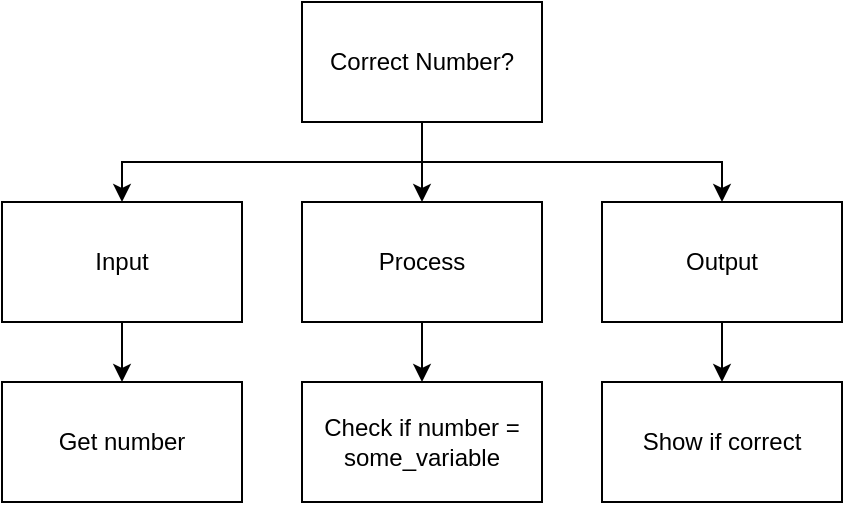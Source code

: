 <mxfile version="14.6.11" type="github">
  <diagram id="Cp1j5-uVQbLEjNZlBwps" name="Page-1">
    <mxGraphModel dx="582" dy="415" grid="1" gridSize="10" guides="1" tooltips="1" connect="1" arrows="1" fold="1" page="1" pageScale="1" pageWidth="850" pageHeight="1100" math="0" shadow="0">
      <root>
        <mxCell id="0" />
        <mxCell id="1" parent="0" />
        <mxCell id="dkfDKsusUFSESO2IqrAy-8" style="edgeStyle=orthogonalEdgeStyle;rounded=0;orthogonalLoop=1;jettySize=auto;html=1;exitX=0.5;exitY=1;exitDx=0;exitDy=0;entryX=0.5;entryY=0;entryDx=0;entryDy=0;" edge="1" parent="1" source="dkfDKsusUFSESO2IqrAy-1" target="dkfDKsusUFSESO2IqrAy-3">
          <mxGeometry relative="1" as="geometry" />
        </mxCell>
        <mxCell id="dkfDKsusUFSESO2IqrAy-12" style="edgeStyle=orthogonalEdgeStyle;rounded=0;orthogonalLoop=1;jettySize=auto;html=1;exitX=0.5;exitY=1;exitDx=0;exitDy=0;entryX=0.5;entryY=0;entryDx=0;entryDy=0;" edge="1" parent="1" source="dkfDKsusUFSESO2IqrAy-1" target="dkfDKsusUFSESO2IqrAy-2">
          <mxGeometry relative="1" as="geometry" />
        </mxCell>
        <mxCell id="dkfDKsusUFSESO2IqrAy-13" style="edgeStyle=orthogonalEdgeStyle;rounded=0;orthogonalLoop=1;jettySize=auto;html=1;exitX=0.5;exitY=1;exitDx=0;exitDy=0;entryX=0.5;entryY=0;entryDx=0;entryDy=0;" edge="1" parent="1" source="dkfDKsusUFSESO2IqrAy-1" target="dkfDKsusUFSESO2IqrAy-4">
          <mxGeometry relative="1" as="geometry" />
        </mxCell>
        <mxCell id="dkfDKsusUFSESO2IqrAy-1" value="Correct Number?" style="rounded=0;whiteSpace=wrap;html=1;" vertex="1" parent="1">
          <mxGeometry x="240" y="210" width="120" height="60" as="geometry" />
        </mxCell>
        <mxCell id="dkfDKsusUFSESO2IqrAy-10" style="edgeStyle=orthogonalEdgeStyle;rounded=0;orthogonalLoop=1;jettySize=auto;html=1;exitX=0.5;exitY=1;exitDx=0;exitDy=0;entryX=0.5;entryY=0;entryDx=0;entryDy=0;" edge="1" parent="1" source="dkfDKsusUFSESO2IqrAy-2" target="dkfDKsusUFSESO2IqrAy-6">
          <mxGeometry relative="1" as="geometry" />
        </mxCell>
        <mxCell id="dkfDKsusUFSESO2IqrAy-2" value="Input" style="rounded=0;whiteSpace=wrap;html=1;" vertex="1" parent="1">
          <mxGeometry x="90" y="310" width="120" height="60" as="geometry" />
        </mxCell>
        <mxCell id="dkfDKsusUFSESO2IqrAy-9" style="edgeStyle=orthogonalEdgeStyle;rounded=0;orthogonalLoop=1;jettySize=auto;html=1;exitX=0.5;exitY=1;exitDx=0;exitDy=0;entryX=0.5;entryY=0;entryDx=0;entryDy=0;" edge="1" parent="1" source="dkfDKsusUFSESO2IqrAy-3" target="dkfDKsusUFSESO2IqrAy-5">
          <mxGeometry relative="1" as="geometry" />
        </mxCell>
        <mxCell id="dkfDKsusUFSESO2IqrAy-3" value="Process" style="rounded=0;whiteSpace=wrap;html=1;" vertex="1" parent="1">
          <mxGeometry x="240" y="310" width="120" height="60" as="geometry" />
        </mxCell>
        <mxCell id="dkfDKsusUFSESO2IqrAy-11" style="edgeStyle=orthogonalEdgeStyle;rounded=0;orthogonalLoop=1;jettySize=auto;html=1;exitX=0.5;exitY=1;exitDx=0;exitDy=0;entryX=0.5;entryY=0;entryDx=0;entryDy=0;" edge="1" parent="1" source="dkfDKsusUFSESO2IqrAy-4" target="dkfDKsusUFSESO2IqrAy-7">
          <mxGeometry relative="1" as="geometry" />
        </mxCell>
        <mxCell id="dkfDKsusUFSESO2IqrAy-4" value="Output" style="rounded=0;whiteSpace=wrap;html=1;" vertex="1" parent="1">
          <mxGeometry x="390" y="310" width="120" height="60" as="geometry" />
        </mxCell>
        <mxCell id="dkfDKsusUFSESO2IqrAy-5" value="Check if number = some_variable" style="rounded=0;whiteSpace=wrap;html=1;" vertex="1" parent="1">
          <mxGeometry x="240" y="400" width="120" height="60" as="geometry" />
        </mxCell>
        <mxCell id="dkfDKsusUFSESO2IqrAy-6" value="Get number" style="rounded=0;whiteSpace=wrap;html=1;" vertex="1" parent="1">
          <mxGeometry x="90" y="400" width="120" height="60" as="geometry" />
        </mxCell>
        <mxCell id="dkfDKsusUFSESO2IqrAy-7" value="Show if correct" style="rounded=0;whiteSpace=wrap;html=1;" vertex="1" parent="1">
          <mxGeometry x="390" y="400" width="120" height="60" as="geometry" />
        </mxCell>
      </root>
    </mxGraphModel>
  </diagram>
</mxfile>
